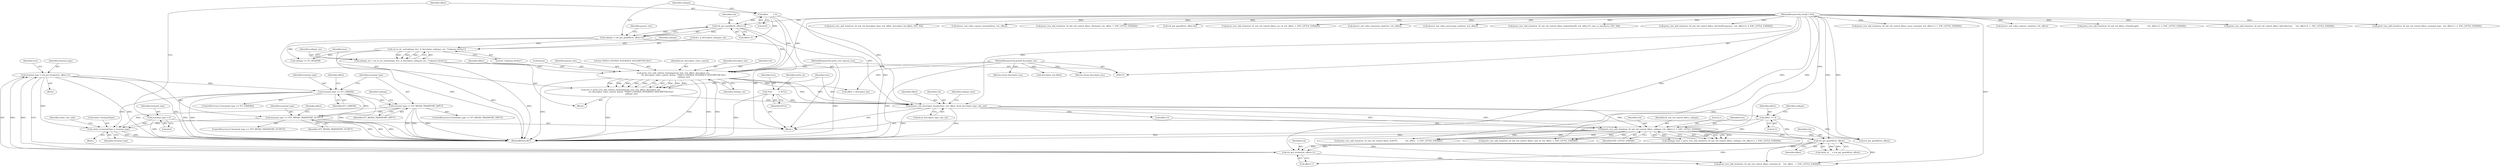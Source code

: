 digraph "0_wireshark_2cb5985bf47bdc8bea78d28483ed224abdd33dc6_2@pointer" {
"1000543" [label="(Call,entity->terminalType = terminal_type)"];
"1000281" [label="(Call,terminal_type = tvb_get_letohs(tvb, offset+1))"];
"1000283" [label="(Call,tvb_get_letohs(tvb, offset+1))"];
"1000278" [label="(Call,tvb_get_guint8(tvb, offset))"];
"1000188" [label="(Call,proto_tree_add_item(tree, hf_usb_vid_control_ifdesc_subtype, tvb, offset+2, 1, ENC_LITTLE_ENDIAN))"];
"1000180" [label="(Call,dissect_usb_descriptor_header(tree, tvb, offset, &vid_descriptor_type_vals_ext))"];
"1000168" [label="(Call,tree = proto_tree_add_subtree_format(parent_tree, tvb, offset, descriptor_len,\n                                   ett_descriptor_video_control, &item, \"VIDEO CONTROL INTERFACE DESCRIPTOR [%s]\",\n                                   subtype_str))"];
"1000170" [label="(Call,proto_tree_add_subtree_format(parent_tree, tvb, offset, descriptor_len,\n                                   ett_descriptor_video_control, &item, \"VIDEO CONTROL INTERFACE DESCRIPTOR [%s]\",\n                                   subtype_str))"];
"1000111" [label="(MethodParameterIn,proto_tree *parent_tree)"];
"1000152" [label="(Call,tvb_get_guint8(tvb, offset+2))"];
"1000112" [label="(MethodParameterIn,tvbuff_t *tvb)"];
"1000146" [label="(Call,offset        = 0)"];
"1000113" [label="(MethodParameterIn,guint8 descriptor_len)"];
"1000161" [label="(Call,subtype_str = val_to_str_ext(subtype, &vc_if_descriptor_subtypes_ext, \"Unknown (0x%x)\"))"];
"1000163" [label="(Call,val_to_str_ext(subtype, &vc_if_descriptor_subtypes_ext, \"Unknown (0x%x)\"))"];
"1000150" [label="(Call,subtype = tvb_get_guint8(tvb, offset+2))"];
"1000134" [label="(Call,*tree          = NULL)"];
"1000197" [label="(Call,offset += 3)"];
"1000367" [label="(Call,terminal_type == OTT_MEDIA_TRANSPORT_OUTPUT)"];
"1000357" [label="(Call,terminal_type == ITT_MEDIA_TRANSPORT_INPUT)"];
"1000345" [label="(Call,terminal_type == ITT_CAMERA)"];
"1000142" [label="(Call,terminal_type = 0)"];
"1000161" [label="(Call,subtype_str = val_to_str_ext(subtype, &vc_if_descriptor_subtypes_ext, \"Unknown (0x%x)\"))"];
"1000170" [label="(Call,proto_tree_add_subtree_format(parent_tree, tvb, offset, descriptor_len,\n                                   ett_descriptor_video_control, &item, \"VIDEO CONTROL INTERFACE DESCRIPTOR [%s]\",\n                                   subtype_str))"];
"1000191" [label="(Identifier,tvb)"];
"1000284" [label="(Identifier,tvb)"];
"1000153" [label="(Identifier,tvb)"];
"1000180" [label="(Call,dissect_usb_descriptor_header(tree, tvb, offset, &vid_descriptor_type_vals_ext))"];
"1000198" [label="(Identifier,offset)"];
"1000176" [label="(Call,&item)"];
"1000146" [label="(Call,offset        = 0)"];
"1000304" [label="(Call,proto_tree_add_item(tree, hf_usb_vid_control_ifdesc_assoc_terminal, tvb, offset+3, 1, ENC_LITTLE_ENDIAN))"];
"1000150" [label="(Call,subtype = tvb_get_guint8(tvb, offset+2))"];
"1000144" [label="(Literal,0)"];
"1000550" [label="(Identifier,video_conv_info)"];
"1000347" [label="(Identifier,ITT_CAMERA)"];
"1000154" [label="(Call,offset+2)"];
"1000190" [label="(Identifier,hf_usb_vid_control_ifdesc_subtype)"];
"1000181" [label="(Identifier,tree)"];
"1000350" [label="(Identifier,offset)"];
"1000151" [label="(Identifier,subtype)"];
"1000375" [label="(Call,tvb_get_guint8(tvb, offset))"];
"1000147" [label="(Identifier,offset)"];
"1000527" [label="(Block,)"];
"1000378" [label="(Call,proto_tree_add_item(tree, hf_usb_vid_control_ifdesc_unit_id, tvb, offset, 1, ENC_LITTLE_ENDIAN))"];
"1000278" [label="(Call,tvb_get_guint8(tvb, offset))"];
"1000206" [label="(Call,proto_tree_add_item(tree, hf_usb_vid_control_ifdesc_bcdUVC,            tvb, offset,   2, ENC_LITTLE_ENDIAN))"];
"1000369" [label="(Identifier,OTT_MEDIA_TRANSPORT_OUTPUT)"];
"1000285" [label="(Call,offset+1)"];
"1000139" [label="(Identifier,entity_id)"];
"1000406" [label="(Call,dissect_usb_video_selector_unit(tree, tvb, offset))"];
"1000543" [label="(Call,entity->terminalType = terminal_type)"];
"1000213" [label="(Call,proto_tree_add_item(tree, hf_usb_vid_ifdesc_wTotalLength,              tvb, offset+2, 2, ENC_LITTLE_ENDIAN))"];
"1000358" [label="(Identifier,terminal_type)"];
"1000238" [label="(Call,proto_tree_add_item(tree, hf_usb_vid_control_ifdesc_bInCollection,     tvb, offset+8, 1, ENC_LITTLE_ENDIAN))"];
"1000165" [label="(Call,&vc_if_descriptor_subtypes_ext)"];
"1000159" [label="(Block,)"];
"1000356" [label="(ControlStructure,if (terminal_type == ITT_MEDIA_TRANSPORT_INPUT))"];
"1000183" [label="(Identifier,offset)"];
"1000202" [label="(Identifier,subtype)"];
"1000367" [label="(Call,terminal_type == OTT_MEDIA_TRANSPORT_OUTPUT)"];
"1000289" [label="(Identifier,tree)"];
"1000346" [label="(Identifier,terminal_type)"];
"1000544" [label="(Call,entity->terminalType)"];
"1000167" [label="(Literal,\"Unknown (0x%x)\")"];
"1000188" [label="(Call,proto_tree_add_item(tree, hf_usb_vid_control_ifdesc_subtype, tvb, offset+2, 1, ENC_LITTLE_ENDIAN))"];
"1000345" [label="(Call,terminal_type == ITT_CAMERA)"];
"1000295" [label="(Call,proto_tree_add_item(tree, hf_usb_vid_control_ifdesc_terminal_type,  tvb, offset+1, 2, ENC_LITTLE_ENDIAN))"];
"1000199" [label="(Literal,3)"];
"1000192" [label="(Call,offset+2)"];
"1000283" [label="(Call,tvb_get_letohs(tvb, offset+1))"];
"1000171" [label="(Identifier,parent_tree)"];
"1000175" [label="(Identifier,ett_descriptor_video_control)"];
"1000174" [label="(Identifier,descriptor_len)"];
"1000196" [label="(Identifier,ENC_LITTLE_ENDIAN)"];
"1000439" [label="(Identifier,offset)"];
"1000442" [label="(Call,proto_tree_add_item(tree, hf_usb_vid_descriptor_data, tvb, offset, descriptor_len-offset, ENC_NA))"];
"1000195" [label="(Literal,1)"];
"1000182" [label="(Identifier,tvb)"];
"1000351" [label="(Call,dissect_usb_video_camera_terminal(tree, tvb, offset))"];
"1000279" [label="(Identifier,tvb)"];
"1000179" [label="(Identifier,subtype_str)"];
"1000513" [label="(Return,return descriptor_len;)"];
"1000189" [label="(Identifier,tree)"];
"1000280" [label="(Identifier,offset)"];
"1000330" [label="(Call,proto_tree_add_item(tree, hf_usb_vid_control_ifdesc_iTerminal, tvb, offset, 1, ENC_LITTLE_ENDIAN))"];
"1000281" [label="(Call,terminal_type = tvb_get_letohs(tvb, offset+1))"];
"1000187" [label="(Identifier,subtype_item)"];
"1000148" [label="(Literal,0)"];
"1000162" [label="(Identifier,subtype_str)"];
"1000184" [label="(Call,&vid_descriptor_type_vals_ext)"];
"1000113" [label="(MethodParameterIn,guint8 descriptor_len)"];
"1000142" [label="(Call,terminal_type = 0)"];
"1000288" [label="(Call,proto_tree_add_item(tree, hf_usb_vid_control_ifdesc_terminal_id,    tvb, offset,   1, ENC_LITTLE_ENDIAN))"];
"1000169" [label="(Identifier,tree)"];
"1000368" [label="(Identifier,terminal_type)"];
"1000233" [label="(Call,tvb_get_guint8(tvb, offset+8))"];
"1000143" [label="(Identifier,terminal_type)"];
"1000321" [label="(Call,proto_tree_add_item(tree, hf_usb_vid_control_ifdesc_src_id, tvb, offset, 1, ENC_LITTLE_ENDIAN))"];
"1000282" [label="(Identifier,terminal_type)"];
"1000418" [label="(Call,dissect_usb_video_extension_unit(tree, tvb, offset))"];
"1000186" [label="(Call,subtype_item = proto_tree_add_item(tree, hf_usb_vid_control_ifdesc_subtype, tvb, offset+2, 1, ENC_LITTLE_ENDIAN))"];
"1000547" [label="(Identifier,terminal_type)"];
"1000135" [label="(Identifier,tree)"];
"1000438" [label="(Call,offset < descriptor_len)"];
"1000197" [label="(Call,offset += 3)"];
"1000359" [label="(Identifier,ITT_MEDIA_TRANSPORT_INPUT)"];
"1000164" [label="(Identifier,subtype)"];
"1000556" [label="(MethodReturn,RET)"];
"1000275" [label="(Block,)"];
"1000554" [label="(Return,return descriptor_len;)"];
"1000357" [label="(Call,terminal_type == ITT_MEDIA_TRANSPORT_INPUT)"];
"1000366" [label="(ControlStructure,if (terminal_type == OTT_MEDIA_TRANSPORT_OUTPUT))"];
"1000163" [label="(Call,val_to_str_ext(subtype, &vc_if_descriptor_subtypes_ext, \"Unknown (0x%x)\"))"];
"1000201" [label="(Call,subtype == VC_HEADER)"];
"1000394" [label="(Call,dissect_usb_video_processing_unit(tree, tvb, offset))"];
"1000173" [label="(Identifier,offset)"];
"1000136" [label="(Identifier,NULL)"];
"1000112" [label="(MethodParameterIn,tvbuff_t *tvb)"];
"1000158" [label="(Identifier,parent_tree)"];
"1000152" [label="(Call,tvb_get_guint8(tvb, offset+2))"];
"1000363" [label="(Identifier,subtype)"];
"1000344" [label="(ControlStructure,if (terminal_type == ITT_CAMERA))"];
"1000178" [label="(Literal,\"VIDEO CONTROL INTERFACE DESCRIPTOR [%s]\")"];
"1000252" [label="(Call,proto_tree_add_item(tree, hf_usb_vid_control_ifdesc_baInterfaceNr, tvb, offset+9, num_vs_interfaces, ENC_NA))"];
"1000447" [label="(Call,descriptor_len-offset)"];
"1000134" [label="(Call,*tree          = NULL)"];
"1000276" [label="(Call,entity_id     = tvb_get_guint8(tvb, offset))"];
"1000116" [label="(Block,)"];
"1000168" [label="(Call,tree = proto_tree_add_subtree_format(parent_tree, tvb, offset, descriptor_len,\n                                   ett_descriptor_video_control, &item, \"VIDEO CONTROL INTERFACE DESCRIPTOR [%s]\",\n                                   subtype_str))"];
"1000111" [label="(MethodParameterIn,proto_tree *parent_tree)"];
"1000172" [label="(Identifier,tvb)"];
"1000222" [label="(Call,proto_tree_add_item(tree, hf_usb_vid_control_ifdesc_dwClockFrequency,  tvb, offset+4, 4, ENC_LITTLE_ENDIAN))"];
"1000543" -> "1000527"  [label="AST: "];
"1000543" -> "1000547"  [label="CFG: "];
"1000544" -> "1000543"  [label="AST: "];
"1000547" -> "1000543"  [label="AST: "];
"1000550" -> "1000543"  [label="CFG: "];
"1000543" -> "1000556"  [label="DDG: "];
"1000543" -> "1000556"  [label="DDG: "];
"1000281" -> "1000543"  [label="DDG: "];
"1000367" -> "1000543"  [label="DDG: "];
"1000357" -> "1000543"  [label="DDG: "];
"1000142" -> "1000543"  [label="DDG: "];
"1000345" -> "1000543"  [label="DDG: "];
"1000281" -> "1000275"  [label="AST: "];
"1000281" -> "1000283"  [label="CFG: "];
"1000282" -> "1000281"  [label="AST: "];
"1000283" -> "1000281"  [label="AST: "];
"1000289" -> "1000281"  [label="CFG: "];
"1000281" -> "1000556"  [label="DDG: "];
"1000281" -> "1000556"  [label="DDG: "];
"1000283" -> "1000281"  [label="DDG: "];
"1000283" -> "1000281"  [label="DDG: "];
"1000281" -> "1000345"  [label="DDG: "];
"1000281" -> "1000367"  [label="DDG: "];
"1000283" -> "1000285"  [label="CFG: "];
"1000284" -> "1000283"  [label="AST: "];
"1000285" -> "1000283"  [label="AST: "];
"1000278" -> "1000283"  [label="DDG: "];
"1000278" -> "1000283"  [label="DDG: "];
"1000112" -> "1000283"  [label="DDG: "];
"1000283" -> "1000288"  [label="DDG: "];
"1000278" -> "1000276"  [label="AST: "];
"1000278" -> "1000280"  [label="CFG: "];
"1000279" -> "1000278"  [label="AST: "];
"1000280" -> "1000278"  [label="AST: "];
"1000276" -> "1000278"  [label="CFG: "];
"1000278" -> "1000276"  [label="DDG: "];
"1000278" -> "1000276"  [label="DDG: "];
"1000188" -> "1000278"  [label="DDG: "];
"1000112" -> "1000278"  [label="DDG: "];
"1000197" -> "1000278"  [label="DDG: "];
"1000278" -> "1000285"  [label="DDG: "];
"1000278" -> "1000288"  [label="DDG: "];
"1000188" -> "1000186"  [label="AST: "];
"1000188" -> "1000196"  [label="CFG: "];
"1000189" -> "1000188"  [label="AST: "];
"1000190" -> "1000188"  [label="AST: "];
"1000191" -> "1000188"  [label="AST: "];
"1000192" -> "1000188"  [label="AST: "];
"1000195" -> "1000188"  [label="AST: "];
"1000196" -> "1000188"  [label="AST: "];
"1000186" -> "1000188"  [label="CFG: "];
"1000188" -> "1000556"  [label="DDG: "];
"1000188" -> "1000556"  [label="DDG: "];
"1000188" -> "1000186"  [label="DDG: "];
"1000188" -> "1000186"  [label="DDG: "];
"1000188" -> "1000186"  [label="DDG: "];
"1000188" -> "1000186"  [label="DDG: "];
"1000188" -> "1000186"  [label="DDG: "];
"1000188" -> "1000186"  [label="DDG: "];
"1000180" -> "1000188"  [label="DDG: "];
"1000180" -> "1000188"  [label="DDG: "];
"1000180" -> "1000188"  [label="DDG: "];
"1000112" -> "1000188"  [label="DDG: "];
"1000188" -> "1000206"  [label="DDG: "];
"1000188" -> "1000206"  [label="DDG: "];
"1000188" -> "1000206"  [label="DDG: "];
"1000188" -> "1000288"  [label="DDG: "];
"1000188" -> "1000288"  [label="DDG: "];
"1000188" -> "1000375"  [label="DDG: "];
"1000188" -> "1000378"  [label="DDG: "];
"1000188" -> "1000378"  [label="DDG: "];
"1000180" -> "1000116"  [label="AST: "];
"1000180" -> "1000184"  [label="CFG: "];
"1000181" -> "1000180"  [label="AST: "];
"1000182" -> "1000180"  [label="AST: "];
"1000183" -> "1000180"  [label="AST: "];
"1000184" -> "1000180"  [label="AST: "];
"1000187" -> "1000180"  [label="CFG: "];
"1000180" -> "1000556"  [label="DDG: "];
"1000180" -> "1000556"  [label="DDG: "];
"1000168" -> "1000180"  [label="DDG: "];
"1000134" -> "1000180"  [label="DDG: "];
"1000170" -> "1000180"  [label="DDG: "];
"1000170" -> "1000180"  [label="DDG: "];
"1000152" -> "1000180"  [label="DDG: "];
"1000112" -> "1000180"  [label="DDG: "];
"1000146" -> "1000180"  [label="DDG: "];
"1000180" -> "1000192"  [label="DDG: "];
"1000180" -> "1000197"  [label="DDG: "];
"1000168" -> "1000159"  [label="AST: "];
"1000168" -> "1000170"  [label="CFG: "];
"1000169" -> "1000168"  [label="AST: "];
"1000170" -> "1000168"  [label="AST: "];
"1000181" -> "1000168"  [label="CFG: "];
"1000168" -> "1000556"  [label="DDG: "];
"1000170" -> "1000168"  [label="DDG: "];
"1000170" -> "1000168"  [label="DDG: "];
"1000170" -> "1000168"  [label="DDG: "];
"1000170" -> "1000168"  [label="DDG: "];
"1000170" -> "1000168"  [label="DDG: "];
"1000170" -> "1000168"  [label="DDG: "];
"1000170" -> "1000168"  [label="DDG: "];
"1000170" -> "1000168"  [label="DDG: "];
"1000170" -> "1000179"  [label="CFG: "];
"1000171" -> "1000170"  [label="AST: "];
"1000172" -> "1000170"  [label="AST: "];
"1000173" -> "1000170"  [label="AST: "];
"1000174" -> "1000170"  [label="AST: "];
"1000175" -> "1000170"  [label="AST: "];
"1000176" -> "1000170"  [label="AST: "];
"1000178" -> "1000170"  [label="AST: "];
"1000179" -> "1000170"  [label="AST: "];
"1000170" -> "1000556"  [label="DDG: "];
"1000170" -> "1000556"  [label="DDG: "];
"1000170" -> "1000556"  [label="DDG: "];
"1000170" -> "1000556"  [label="DDG: "];
"1000111" -> "1000170"  [label="DDG: "];
"1000152" -> "1000170"  [label="DDG: "];
"1000112" -> "1000170"  [label="DDG: "];
"1000146" -> "1000170"  [label="DDG: "];
"1000113" -> "1000170"  [label="DDG: "];
"1000161" -> "1000170"  [label="DDG: "];
"1000170" -> "1000438"  [label="DDG: "];
"1000111" -> "1000110"  [label="AST: "];
"1000111" -> "1000556"  [label="DDG: "];
"1000152" -> "1000150"  [label="AST: "];
"1000152" -> "1000154"  [label="CFG: "];
"1000153" -> "1000152"  [label="AST: "];
"1000154" -> "1000152"  [label="AST: "];
"1000150" -> "1000152"  [label="CFG: "];
"1000152" -> "1000150"  [label="DDG: "];
"1000152" -> "1000150"  [label="DDG: "];
"1000112" -> "1000152"  [label="DDG: "];
"1000146" -> "1000152"  [label="DDG: "];
"1000112" -> "1000110"  [label="AST: "];
"1000112" -> "1000556"  [label="DDG: "];
"1000112" -> "1000206"  [label="DDG: "];
"1000112" -> "1000213"  [label="DDG: "];
"1000112" -> "1000222"  [label="DDG: "];
"1000112" -> "1000233"  [label="DDG: "];
"1000112" -> "1000238"  [label="DDG: "];
"1000112" -> "1000252"  [label="DDG: "];
"1000112" -> "1000288"  [label="DDG: "];
"1000112" -> "1000295"  [label="DDG: "];
"1000112" -> "1000304"  [label="DDG: "];
"1000112" -> "1000321"  [label="DDG: "];
"1000112" -> "1000330"  [label="DDG: "];
"1000112" -> "1000351"  [label="DDG: "];
"1000112" -> "1000375"  [label="DDG: "];
"1000112" -> "1000378"  [label="DDG: "];
"1000112" -> "1000394"  [label="DDG: "];
"1000112" -> "1000406"  [label="DDG: "];
"1000112" -> "1000418"  [label="DDG: "];
"1000112" -> "1000442"  [label="DDG: "];
"1000146" -> "1000116"  [label="AST: "];
"1000146" -> "1000148"  [label="CFG: "];
"1000147" -> "1000146"  [label="AST: "];
"1000148" -> "1000146"  [label="AST: "];
"1000151" -> "1000146"  [label="CFG: "];
"1000146" -> "1000154"  [label="DDG: "];
"1000113" -> "1000110"  [label="AST: "];
"1000113" -> "1000556"  [label="DDG: "];
"1000113" -> "1000438"  [label="DDG: "];
"1000113" -> "1000447"  [label="DDG: "];
"1000113" -> "1000513"  [label="DDG: "];
"1000113" -> "1000554"  [label="DDG: "];
"1000161" -> "1000159"  [label="AST: "];
"1000161" -> "1000163"  [label="CFG: "];
"1000162" -> "1000161"  [label="AST: "];
"1000163" -> "1000161"  [label="AST: "];
"1000169" -> "1000161"  [label="CFG: "];
"1000161" -> "1000556"  [label="DDG: "];
"1000163" -> "1000161"  [label="DDG: "];
"1000163" -> "1000161"  [label="DDG: "];
"1000163" -> "1000161"  [label="DDG: "];
"1000163" -> "1000167"  [label="CFG: "];
"1000164" -> "1000163"  [label="AST: "];
"1000165" -> "1000163"  [label="AST: "];
"1000167" -> "1000163"  [label="AST: "];
"1000163" -> "1000556"  [label="DDG: "];
"1000150" -> "1000163"  [label="DDG: "];
"1000163" -> "1000201"  [label="DDG: "];
"1000150" -> "1000116"  [label="AST: "];
"1000151" -> "1000150"  [label="AST: "];
"1000158" -> "1000150"  [label="CFG: "];
"1000150" -> "1000556"  [label="DDG: "];
"1000150" -> "1000201"  [label="DDG: "];
"1000134" -> "1000116"  [label="AST: "];
"1000134" -> "1000136"  [label="CFG: "];
"1000135" -> "1000134"  [label="AST: "];
"1000136" -> "1000134"  [label="AST: "];
"1000139" -> "1000134"  [label="CFG: "];
"1000134" -> "1000556"  [label="DDG: "];
"1000197" -> "1000116"  [label="AST: "];
"1000197" -> "1000199"  [label="CFG: "];
"1000198" -> "1000197"  [label="AST: "];
"1000199" -> "1000197"  [label="AST: "];
"1000202" -> "1000197"  [label="CFG: "];
"1000197" -> "1000206"  [label="DDG: "];
"1000197" -> "1000375"  [label="DDG: "];
"1000367" -> "1000366"  [label="AST: "];
"1000367" -> "1000369"  [label="CFG: "];
"1000368" -> "1000367"  [label="AST: "];
"1000369" -> "1000367"  [label="AST: "];
"1000439" -> "1000367"  [label="CFG: "];
"1000367" -> "1000556"  [label="DDG: "];
"1000367" -> "1000556"  [label="DDG: "];
"1000367" -> "1000556"  [label="DDG: "];
"1000357" -> "1000367"  [label="DDG: "];
"1000345" -> "1000367"  [label="DDG: "];
"1000357" -> "1000356"  [label="AST: "];
"1000357" -> "1000359"  [label="CFG: "];
"1000358" -> "1000357"  [label="AST: "];
"1000359" -> "1000357"  [label="AST: "];
"1000363" -> "1000357"  [label="CFG: "];
"1000357" -> "1000556"  [label="DDG: "];
"1000357" -> "1000556"  [label="DDG: "];
"1000357" -> "1000556"  [label="DDG: "];
"1000345" -> "1000357"  [label="DDG: "];
"1000345" -> "1000344"  [label="AST: "];
"1000345" -> "1000347"  [label="CFG: "];
"1000346" -> "1000345"  [label="AST: "];
"1000347" -> "1000345"  [label="AST: "];
"1000350" -> "1000345"  [label="CFG: "];
"1000358" -> "1000345"  [label="CFG: "];
"1000345" -> "1000556"  [label="DDG: "];
"1000345" -> "1000556"  [label="DDG: "];
"1000345" -> "1000556"  [label="DDG: "];
"1000142" -> "1000116"  [label="AST: "];
"1000142" -> "1000144"  [label="CFG: "];
"1000143" -> "1000142"  [label="AST: "];
"1000144" -> "1000142"  [label="AST: "];
"1000147" -> "1000142"  [label="CFG: "];
"1000142" -> "1000556"  [label="DDG: "];
}
